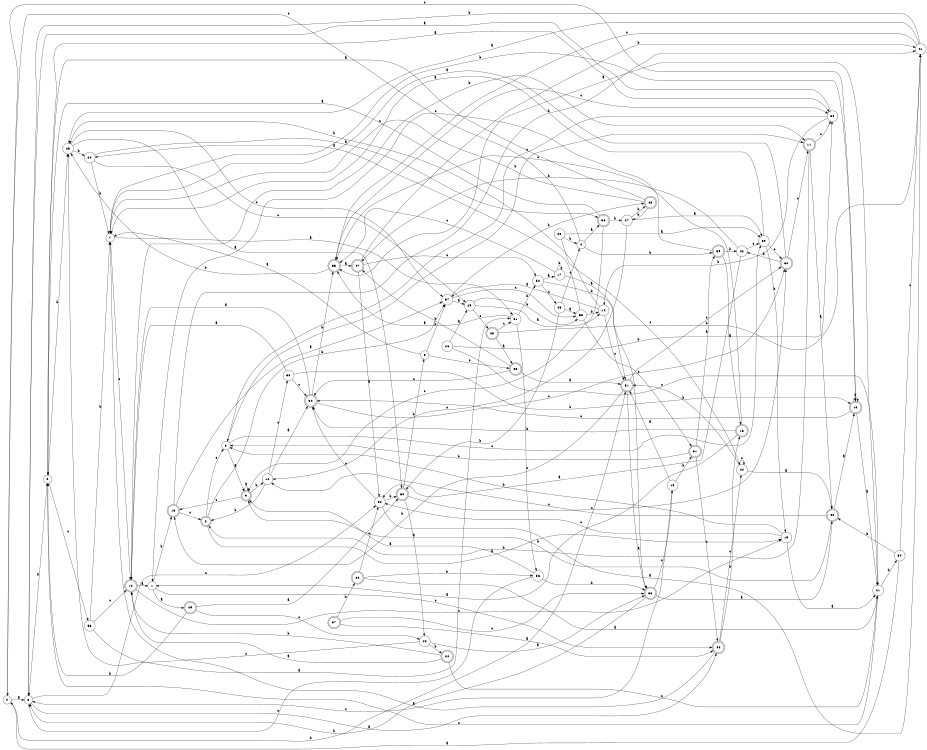 digraph n50_7 {
__start0 [label="" shape="none"];

rankdir=LR;
size="8,5";

s0 [style="filled", color="black", fillcolor="white" shape="circle", label="0"];
s1 [style="filled", color="black", fillcolor="white" shape="circle", label="1"];
s2 [style="filled", color="black", fillcolor="white" shape="circle", label="2"];
s3 [style="filled", color="black", fillcolor="white" shape="circle", label="3"];
s4 [style="filled", color="black", fillcolor="white" shape="circle", label="4"];
s5 [style="filled", color="black", fillcolor="white" shape="circle", label="5"];
s6 [style="filled", color="black", fillcolor="white" shape="circle", label="6"];
s7 [style="filled", color="black", fillcolor="white" shape="circle", label="7"];
s8 [style="rounded,filled", color="black", fillcolor="white" shape="doublecircle", label="8"];
s9 [style="rounded,filled", color="black", fillcolor="white" shape="doublecircle", label="9"];
s10 [style="rounded,filled", color="black", fillcolor="white" shape="doublecircle", label="10"];
s11 [style="rounded,filled", color="black", fillcolor="white" shape="doublecircle", label="11"];
s12 [style="filled", color="black", fillcolor="white" shape="circle", label="12"];
s13 [style="rounded,filled", color="black", fillcolor="white" shape="doublecircle", label="13"];
s14 [style="filled", color="black", fillcolor="white" shape="circle", label="14"];
s15 [style="filled", color="black", fillcolor="white" shape="circle", label="15"];
s16 [style="rounded,filled", color="black", fillcolor="white" shape="doublecircle", label="16"];
s17 [style="filled", color="black", fillcolor="white" shape="circle", label="17"];
s18 [style="rounded,filled", color="black", fillcolor="white" shape="doublecircle", label="18"];
s19 [style="filled", color="black", fillcolor="white" shape="circle", label="19"];
s20 [style="rounded,filled", color="black", fillcolor="white" shape="doublecircle", label="20"];
s21 [style="filled", color="black", fillcolor="white" shape="circle", label="21"];
s22 [style="rounded,filled", color="black", fillcolor="white" shape="doublecircle", label="22"];
s23 [style="filled", color="black", fillcolor="white" shape="circle", label="23"];
s24 [style="filled", color="black", fillcolor="white" shape="circle", label="24"];
s25 [style="filled", color="black", fillcolor="white" shape="circle", label="25"];
s26 [style="filled", color="black", fillcolor="white" shape="circle", label="26"];
s27 [style="filled", color="black", fillcolor="white" shape="circle", label="27"];
s28 [style="rounded,filled", color="black", fillcolor="white" shape="doublecircle", label="28"];
s29 [style="filled", color="black", fillcolor="white" shape="circle", label="29"];
s30 [style="rounded,filled", color="black", fillcolor="white" shape="doublecircle", label="30"];
s31 [style="filled", color="black", fillcolor="white" shape="circle", label="31"];
s32 [style="rounded,filled", color="black", fillcolor="white" shape="doublecircle", label="32"];
s33 [style="filled", color="black", fillcolor="white" shape="circle", label="33"];
s34 [style="filled", color="black", fillcolor="white" shape="circle", label="34"];
s35 [style="rounded,filled", color="black", fillcolor="white" shape="doublecircle", label="35"];
s36 [style="rounded,filled", color="black", fillcolor="white" shape="doublecircle", label="36"];
s37 [style="rounded,filled", color="black", fillcolor="white" shape="doublecircle", label="37"];
s38 [style="rounded,filled", color="black", fillcolor="white" shape="doublecircle", label="38"];
s39 [style="rounded,filled", color="black", fillcolor="white" shape="doublecircle", label="39"];
s40 [style="rounded,filled", color="black", fillcolor="white" shape="doublecircle", label="40"];
s41 [style="filled", color="black", fillcolor="white" shape="circle", label="41"];
s42 [style="filled", color="black", fillcolor="white" shape="circle", label="42"];
s43 [style="filled", color="black", fillcolor="white" shape="circle", label="43"];
s44 [style="filled", color="black", fillcolor="white" shape="circle", label="44"];
s45 [style="filled", color="black", fillcolor="white" shape="circle", label="45"];
s46 [style="rounded,filled", color="black", fillcolor="white" shape="doublecircle", label="46"];
s47 [style="rounded,filled", color="black", fillcolor="white" shape="doublecircle", label="47"];
s48 [style="rounded,filled", color="black", fillcolor="white" shape="doublecircle", label="48"];
s49 [style="rounded,filled", color="black", fillcolor="white" shape="doublecircle", label="49"];
s50 [style="filled", color="black", fillcolor="white" shape="circle", label="50"];
s51 [style="rounded,filled", color="black", fillcolor="white" shape="doublecircle", label="51"];
s52 [style="filled", color="black", fillcolor="white" shape="circle", label="52"];
s53 [style="filled", color="black", fillcolor="white" shape="circle", label="53"];
s54 [style="filled", color="black", fillcolor="white" shape="circle", label="54"];
s55 [style="rounded,filled", color="black", fillcolor="white" shape="doublecircle", label="55"];
s56 [style="filled", color="black", fillcolor="white" shape="circle", label="56"];
s57 [style="filled", color="black", fillcolor="white" shape="circle", label="57"];
s58 [style="filled", color="black", fillcolor="white" shape="circle", label="58"];
s59 [style="filled", color="black", fillcolor="white" shape="circle", label="59"];
s60 [style="rounded,filled", color="black", fillcolor="white" shape="doublecircle", label="60"];
s61 [style="rounded,filled", color="black", fillcolor="white" shape="doublecircle", label="61"];
s0 -> s6 [label="a"];
s0 -> s51 [label="b"];
s0 -> s13 [label="c"];
s1 -> s49 [label="a"];
s1 -> s18 [label="b"];
s1 -> s46 [label="c"];
s2 -> s34 [label="a"];
s2 -> s23 [label="b"];
s2 -> s53 [label="c"];
s3 -> s9 [label="a"];
s3 -> s11 [label="b"];
s3 -> s59 [label="c"];
s4 -> s36 [label="a"];
s4 -> s39 [label="b"];
s4 -> s0 [label="c"];
s5 -> s7 [label="a"];
s5 -> s57 [label="b"];
s5 -> s35 [label="c"];
s6 -> s46 [label="a"];
s6 -> s2 [label="b"];
s6 -> s50 [label="c"];
s7 -> s31 [label="a"];
s7 -> s13 [label="b"];
s7 -> s10 [label="c"];
s8 -> s19 [label="a"];
s8 -> s57 [label="b"];
s8 -> s3 [label="c"];
s9 -> s9 [label="a"];
s9 -> s12 [label="b"];
s9 -> s18 [label="c"];
s10 -> s1 [label="a"];
s10 -> s11 [label="b"];
s10 -> s19 [label="c"];
s11 -> s40 [label="a"];
s11 -> s8 [label="b"];
s11 -> s34 [label="c"];
s12 -> s32 [label="a"];
s12 -> s8 [label="b"];
s12 -> s33 [label="c"];
s13 -> s21 [label="a"];
s13 -> s13 [label="b"];
s13 -> s32 [label="c"];
s14 -> s57 [label="a"];
s14 -> s23 [label="b"];
s14 -> s51 [label="c"];
s15 -> s51 [label="a"];
s15 -> s61 [label="b"];
s15 -> s6 [label="c"];
s16 -> s1 [label="a"];
s16 -> s32 [label="b"];
s16 -> s55 [label="c"];
s17 -> s51 [label="a"];
s17 -> s17 [label="b"];
s17 -> s55 [label="c"];
s18 -> s57 [label="a"];
s18 -> s41 [label="b"];
s18 -> s8 [label="c"];
s19 -> s21 [label="a"];
s19 -> s3 [label="b"];
s19 -> s50 [label="c"];
s20 -> s21 [label="a"];
s20 -> s56 [label="b"];
s20 -> s50 [label="c"];
s21 -> s55 [label="a"];
s21 -> s54 [label="b"];
s21 -> s2 [label="c"];
s22 -> s10 [label="a"];
s22 -> s10 [label="b"];
s22 -> s21 [label="c"];
s23 -> s60 [label="a"];
s23 -> s24 [label="b"];
s23 -> s57 [label="c"];
s24 -> s36 [label="a"];
s24 -> s7 [label="b"];
s24 -> s29 [label="c"];
s25 -> s59 [label="a"];
s25 -> s4 [label="b"];
s25 -> s44 [label="c"];
s26 -> s29 [label="a"];
s26 -> s34 [label="b"];
s26 -> s21 [label="c"];
s27 -> s59 [label="a"];
s27 -> s48 [label="b"];
s27 -> s12 [label="c"];
s28 -> s35 [label="a"];
s28 -> s41 [label="b"];
s28 -> s31 [label="c"];
s29 -> s14 [label="a"];
s29 -> s58 [label="b"];
s29 -> s28 [label="c"];
s30 -> s7 [label="a"];
s30 -> s42 [label="b"];
s30 -> s11 [label="c"];
s31 -> s55 [label="a"];
s31 -> s52 [label="b"];
s31 -> s56 [label="c"];
s32 -> s10 [label="a"];
s32 -> s55 [label="b"];
s32 -> s30 [label="c"];
s33 -> s10 [label="a"];
s33 -> s13 [label="b"];
s33 -> s32 [label="c"];
s34 -> s6 [label="a"];
s34 -> s14 [label="b"];
s34 -> s3 [label="c"];
s35 -> s51 [label="a"];
s35 -> s47 [label="b"];
s35 -> s32 [label="c"];
s36 -> s2 [label="a"];
s36 -> s27 [label="b"];
s36 -> s9 [label="c"];
s37 -> s46 [label="a"];
s37 -> s20 [label="b"];
s37 -> s38 [label="c"];
s38 -> s40 [label="a"];
s38 -> s6 [label="b"];
s38 -> s15 [label="c"];
s39 -> s16 [label="a"];
s39 -> s42 [label="b"];
s39 -> s1 [label="c"];
s40 -> s13 [label="a"];
s40 -> s9 [label="b"];
s40 -> s12 [label="c"];
s41 -> s23 [label="a"];
s41 -> s6 [label="b"];
s41 -> s55 [label="c"];
s42 -> s50 [label="a"];
s42 -> s47 [label="b"];
s42 -> s59 [label="c"];
s43 -> s38 [label="a"];
s43 -> s22 [label="b"];
s43 -> s23 [label="c"];
s44 -> s40 [label="a"];
s44 -> s51 [label="b"];
s44 -> s44 [label="c"];
s45 -> s58 [label="a"];
s45 -> s60 [label="b"];
s45 -> s4 [label="c"];
s46 -> s7 [label="a"];
s46 -> s16 [label="b"];
s46 -> s44 [label="c"];
s47 -> s50 [label="a"];
s47 -> s41 [label="b"];
s47 -> s52 [label="c"];
s48 -> s2 [label="a"];
s48 -> s27 [label="b"];
s48 -> s7 [label="c"];
s49 -> s60 [label="a"];
s49 -> s2 [label="b"];
s49 -> s43 [label="c"];
s50 -> s41 [label="a"];
s50 -> s60 [label="b"];
s50 -> s32 [label="c"];
s51 -> s38 [label="a"];
s51 -> s18 [label="b"];
s51 -> s30 [label="c"];
s52 -> s17 [label="a"];
s52 -> s38 [label="b"];
s52 -> s45 [label="c"];
s53 -> s31 [label="a"];
s53 -> s7 [label="b"];
s53 -> s10 [label="c"];
s54 -> s0 [label="a"];
s54 -> s40 [label="b"];
s54 -> s41 [label="c"];
s55 -> s47 [label="a"];
s55 -> s23 [label="b"];
s55 -> s34 [label="c"];
s56 -> s9 [label="a"];
s56 -> s38 [label="b"];
s56 -> s6 [label="c"];
s57 -> s29 [label="a"];
s57 -> s48 [label="b"];
s57 -> s58 [label="c"];
s58 -> s24 [label="a"];
s58 -> s14 [label="b"];
s58 -> s61 [label="c"];
s59 -> s7 [label="a"];
s59 -> s19 [label="b"];
s59 -> s30 [label="c"];
s60 -> s43 [label="a"];
s60 -> s5 [label="b"];
s60 -> s30 [label="c"];
s61 -> s39 [label="a"];
s61 -> s3 [label="b"];
s61 -> s46 [label="c"];

}